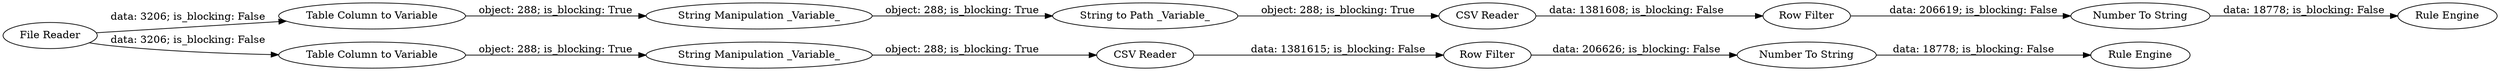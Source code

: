 digraph {
	"5988395345436259159_10" [label="File Reader"]
	"5988395345436259159_15" [label="String to Path _Variable_"]
	"5988395345436259159_5" [label="Rule Engine"]
	"5988395345436259159_2" [label="Row Filter"]
	"5988395345436259159_16" [label="String Manipulation _Variable_"]
	"5988395345436259159_4" [label="Number To String"]
	"5988395345436259159_17" [label="CSV Reader"]
	"5988395345436259159_14" [label="Table Column to Variable"]
	"5988395345436259159_20" [label="Rule Engine"]
	"5988395345436259159_1" [label="CSV Reader"]
	"5988395345436259159_19" [label="Number To String"]
	"5988395345436259159_13" [label="String Manipulation _Variable_"]
	"5988395345436259159_11" [label="Table Column to Variable"]
	"5988395345436259159_18" [label="Row Filter"]
	"5988395345436259159_16" -> "5988395345436259159_15" [label="object: 288; is_blocking: True"]
	"5988395345436259159_10" -> "5988395345436259159_11" [label="data: 3206; is_blocking: False"]
	"5988395345436259159_18" -> "5988395345436259159_19" [label="data: 206619; is_blocking: False"]
	"5988395345436259159_13" -> "5988395345436259159_1" [label="object: 288; is_blocking: True"]
	"5988395345436259159_10" -> "5988395345436259159_14" [label="data: 3206; is_blocking: False"]
	"5988395345436259159_19" -> "5988395345436259159_20" [label="data: 18778; is_blocking: False"]
	"5988395345436259159_17" -> "5988395345436259159_18" [label="data: 1381608; is_blocking: False"]
	"5988395345436259159_15" -> "5988395345436259159_17" [label="object: 288; is_blocking: True"]
	"5988395345436259159_1" -> "5988395345436259159_2" [label="data: 1381615; is_blocking: False"]
	"5988395345436259159_2" -> "5988395345436259159_4" [label="data: 206626; is_blocking: False"]
	"5988395345436259159_4" -> "5988395345436259159_5" [label="data: 18778; is_blocking: False"]
	"5988395345436259159_14" -> "5988395345436259159_16" [label="object: 288; is_blocking: True"]
	"5988395345436259159_11" -> "5988395345436259159_13" [label="object: 288; is_blocking: True"]
	rankdir=LR
}
